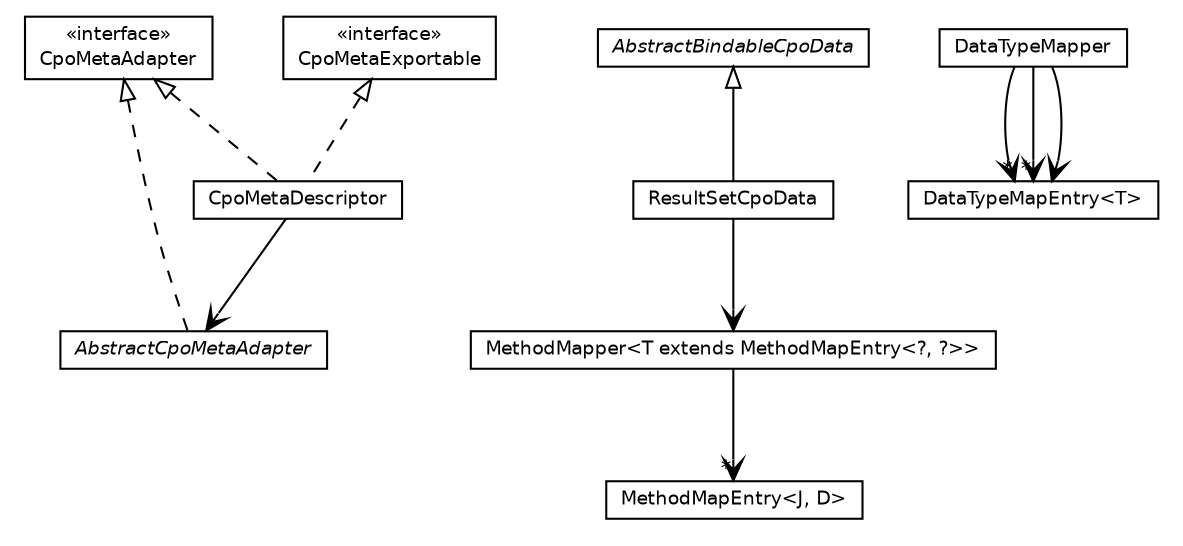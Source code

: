 #!/usr/local/bin/dot
#
# Class diagram 
# Generated by UmlGraph version 4.6 (http://www.spinellis.gr/sw/umlgraph)
#

digraph G {
	edge [fontname="Helvetica",fontsize=10,labelfontname="Helvetica",labelfontsize=10];
	node [fontname="Helvetica",fontsize=10,shape=plaintext];
	// org.synchronoss.cpo.meta.CpoMetaAdapter
	c892 [label=<<table border="0" cellborder="1" cellspacing="0" cellpadding="2" port="p" href="./CpoMetaAdapter.html">
		<tr><td><table border="0" cellspacing="0" cellpadding="1">
			<tr><td> &laquo;interface&raquo; </td></tr>
			<tr><td> CpoMetaAdapter </td></tr>
		</table></td></tr>
		</table>>, fontname="Helvetica", fontcolor="black", fontsize=9.0];
	// org.synchronoss.cpo.meta.CpoMetaExportable
	c893 [label=<<table border="0" cellborder="1" cellspacing="0" cellpadding="2" port="p" href="./CpoMetaExportable.html">
		<tr><td><table border="0" cellspacing="0" cellpadding="1">
			<tr><td> &laquo;interface&raquo; </td></tr>
			<tr><td> CpoMetaExportable </td></tr>
		</table></td></tr>
		</table>>, fontname="Helvetica", fontcolor="black", fontsize=9.0];
	// org.synchronoss.cpo.meta.ResultSetCpoData
	c894 [label=<<table border="0" cellborder="1" cellspacing="0" cellpadding="2" port="p" href="./ResultSetCpoData.html">
		<tr><td><table border="0" cellspacing="0" cellpadding="1">
			<tr><td> ResultSetCpoData </td></tr>
		</table></td></tr>
		</table>>, fontname="Helvetica", fontcolor="black", fontsize=9.0];
	// org.synchronoss.cpo.meta.MethodMapEntry<J, D>
	c895 [label=<<table border="0" cellborder="1" cellspacing="0" cellpadding="2" port="p" href="./MethodMapEntry.html">
		<tr><td><table border="0" cellspacing="0" cellpadding="1">
			<tr><td> MethodMapEntry&lt;J, D&gt; </td></tr>
		</table></td></tr>
		</table>>, fontname="Helvetica", fontcolor="black", fontsize=9.0];
	// org.synchronoss.cpo.meta.AbstractCpoMetaAdapter
	c896 [label=<<table border="0" cellborder="1" cellspacing="0" cellpadding="2" port="p" href="./AbstractCpoMetaAdapter.html">
		<tr><td><table border="0" cellspacing="0" cellpadding="1">
			<tr><td><font face="Helvetica-Oblique"> AbstractCpoMetaAdapter </font></td></tr>
		</table></td></tr>
		</table>>, fontname="Helvetica", fontcolor="black", fontsize=9.0];
	// org.synchronoss.cpo.meta.CpoMetaDescriptor
	c897 [label=<<table border="0" cellborder="1" cellspacing="0" cellpadding="2" port="p" href="./CpoMetaDescriptor.html">
		<tr><td><table border="0" cellspacing="0" cellpadding="1">
			<tr><td> CpoMetaDescriptor </td></tr>
		</table></td></tr>
		</table>>, fontname="Helvetica", fontcolor="black", fontsize=9.0];
	// org.synchronoss.cpo.meta.DataTypeMapEntry<T>
	c898 [label=<<table border="0" cellborder="1" cellspacing="0" cellpadding="2" port="p" href="./DataTypeMapEntry.html">
		<tr><td><table border="0" cellspacing="0" cellpadding="1">
			<tr><td> DataTypeMapEntry&lt;T&gt; </td></tr>
		</table></td></tr>
		</table>>, fontname="Helvetica", fontcolor="black", fontsize=9.0];
	// org.synchronoss.cpo.meta.AbstractBindableCpoData
	c899 [label=<<table border="0" cellborder="1" cellspacing="0" cellpadding="2" port="p" href="./AbstractBindableCpoData.html">
		<tr><td><table border="0" cellspacing="0" cellpadding="1">
			<tr><td><font face="Helvetica-Oblique"> AbstractBindableCpoData </font></td></tr>
		</table></td></tr>
		</table>>, fontname="Helvetica", fontcolor="black", fontsize=9.0];
	// org.synchronoss.cpo.meta.DataTypeMapper
	c900 [label=<<table border="0" cellborder="1" cellspacing="0" cellpadding="2" port="p" href="./DataTypeMapper.html">
		<tr><td><table border="0" cellspacing="0" cellpadding="1">
			<tr><td> DataTypeMapper </td></tr>
		</table></td></tr>
		</table>>, fontname="Helvetica", fontcolor="black", fontsize=9.0];
	// org.synchronoss.cpo.meta.MethodMapper<T extends org.synchronoss.cpo.meta.MethodMapEntry<?, ?>>
	c901 [label=<<table border="0" cellborder="1" cellspacing="0" cellpadding="2" port="p" href="./MethodMapper.html">
		<tr><td><table border="0" cellspacing="0" cellpadding="1">
			<tr><td> MethodMapper&lt;T extends MethodMapEntry&lt;?, ?&gt;&gt; </td></tr>
		</table></td></tr>
		</table>>, fontname="Helvetica", fontcolor="black", fontsize=9.0];
	//org.synchronoss.cpo.meta.ResultSetCpoData extends org.synchronoss.cpo.meta.AbstractBindableCpoData
	c899:p -> c894:p [dir=back,arrowtail=empty];
	//org.synchronoss.cpo.meta.AbstractCpoMetaAdapter implements org.synchronoss.cpo.meta.CpoMetaAdapter
	c892:p -> c896:p [dir=back,arrowtail=empty,style=dashed];
	//org.synchronoss.cpo.meta.CpoMetaDescriptor implements org.synchronoss.cpo.meta.CpoMetaAdapter
	c892:p -> c897:p [dir=back,arrowtail=empty,style=dashed];
	//org.synchronoss.cpo.meta.CpoMetaDescriptor implements org.synchronoss.cpo.meta.CpoMetaExportable
	c893:p -> c897:p [dir=back,arrowtail=empty,style=dashed];
	// org.synchronoss.cpo.meta.ResultSetCpoData NAVASSOC org.synchronoss.cpo.meta.MethodMapper<T extends org.synchronoss.cpo.meta.MethodMapEntry<?, ?>>
	c894:p -> c901:p [taillabel="", label="", headlabel="", fontname="Helvetica", fontcolor="black", fontsize=10.0, color="black", arrowhead=open];
	// org.synchronoss.cpo.meta.CpoMetaDescriptor NAVASSOC org.synchronoss.cpo.meta.AbstractCpoMetaAdapter
	c897:p -> c896:p [taillabel="", label="", headlabel="", fontname="Helvetica", fontcolor="black", fontsize=10.0, color="black", arrowhead=open];
	// org.synchronoss.cpo.meta.DataTypeMapper NAVASSOC org.synchronoss.cpo.meta.DataTypeMapEntry<T>
	c900:p -> c898:p [taillabel="", label="", headlabel="*", fontname="Helvetica", fontcolor="black", fontsize=10.0, color="black", arrowhead=open];
	// org.synchronoss.cpo.meta.DataTypeMapper NAVASSOC org.synchronoss.cpo.meta.DataTypeMapEntry<T>
	c900:p -> c898:p [taillabel="", label="", headlabel="*", fontname="Helvetica", fontcolor="black", fontsize=10.0, color="black", arrowhead=open];
	// org.synchronoss.cpo.meta.DataTypeMapper NAVASSOC org.synchronoss.cpo.meta.DataTypeMapEntry<T>
	c900:p -> c898:p [taillabel="", label="", headlabel="", fontname="Helvetica", fontcolor="black", fontsize=10.0, color="black", arrowhead=open];
	// org.synchronoss.cpo.meta.MethodMapper<T extends org.synchronoss.cpo.meta.MethodMapEntry<?, ?>> NAVASSOC org.synchronoss.cpo.meta.MethodMapEntry<J, D>
	c901:p -> c895:p [taillabel="", label="", headlabel="*", fontname="Helvetica", fontcolor="black", fontsize=10.0, color="black", arrowhead=open];
}

